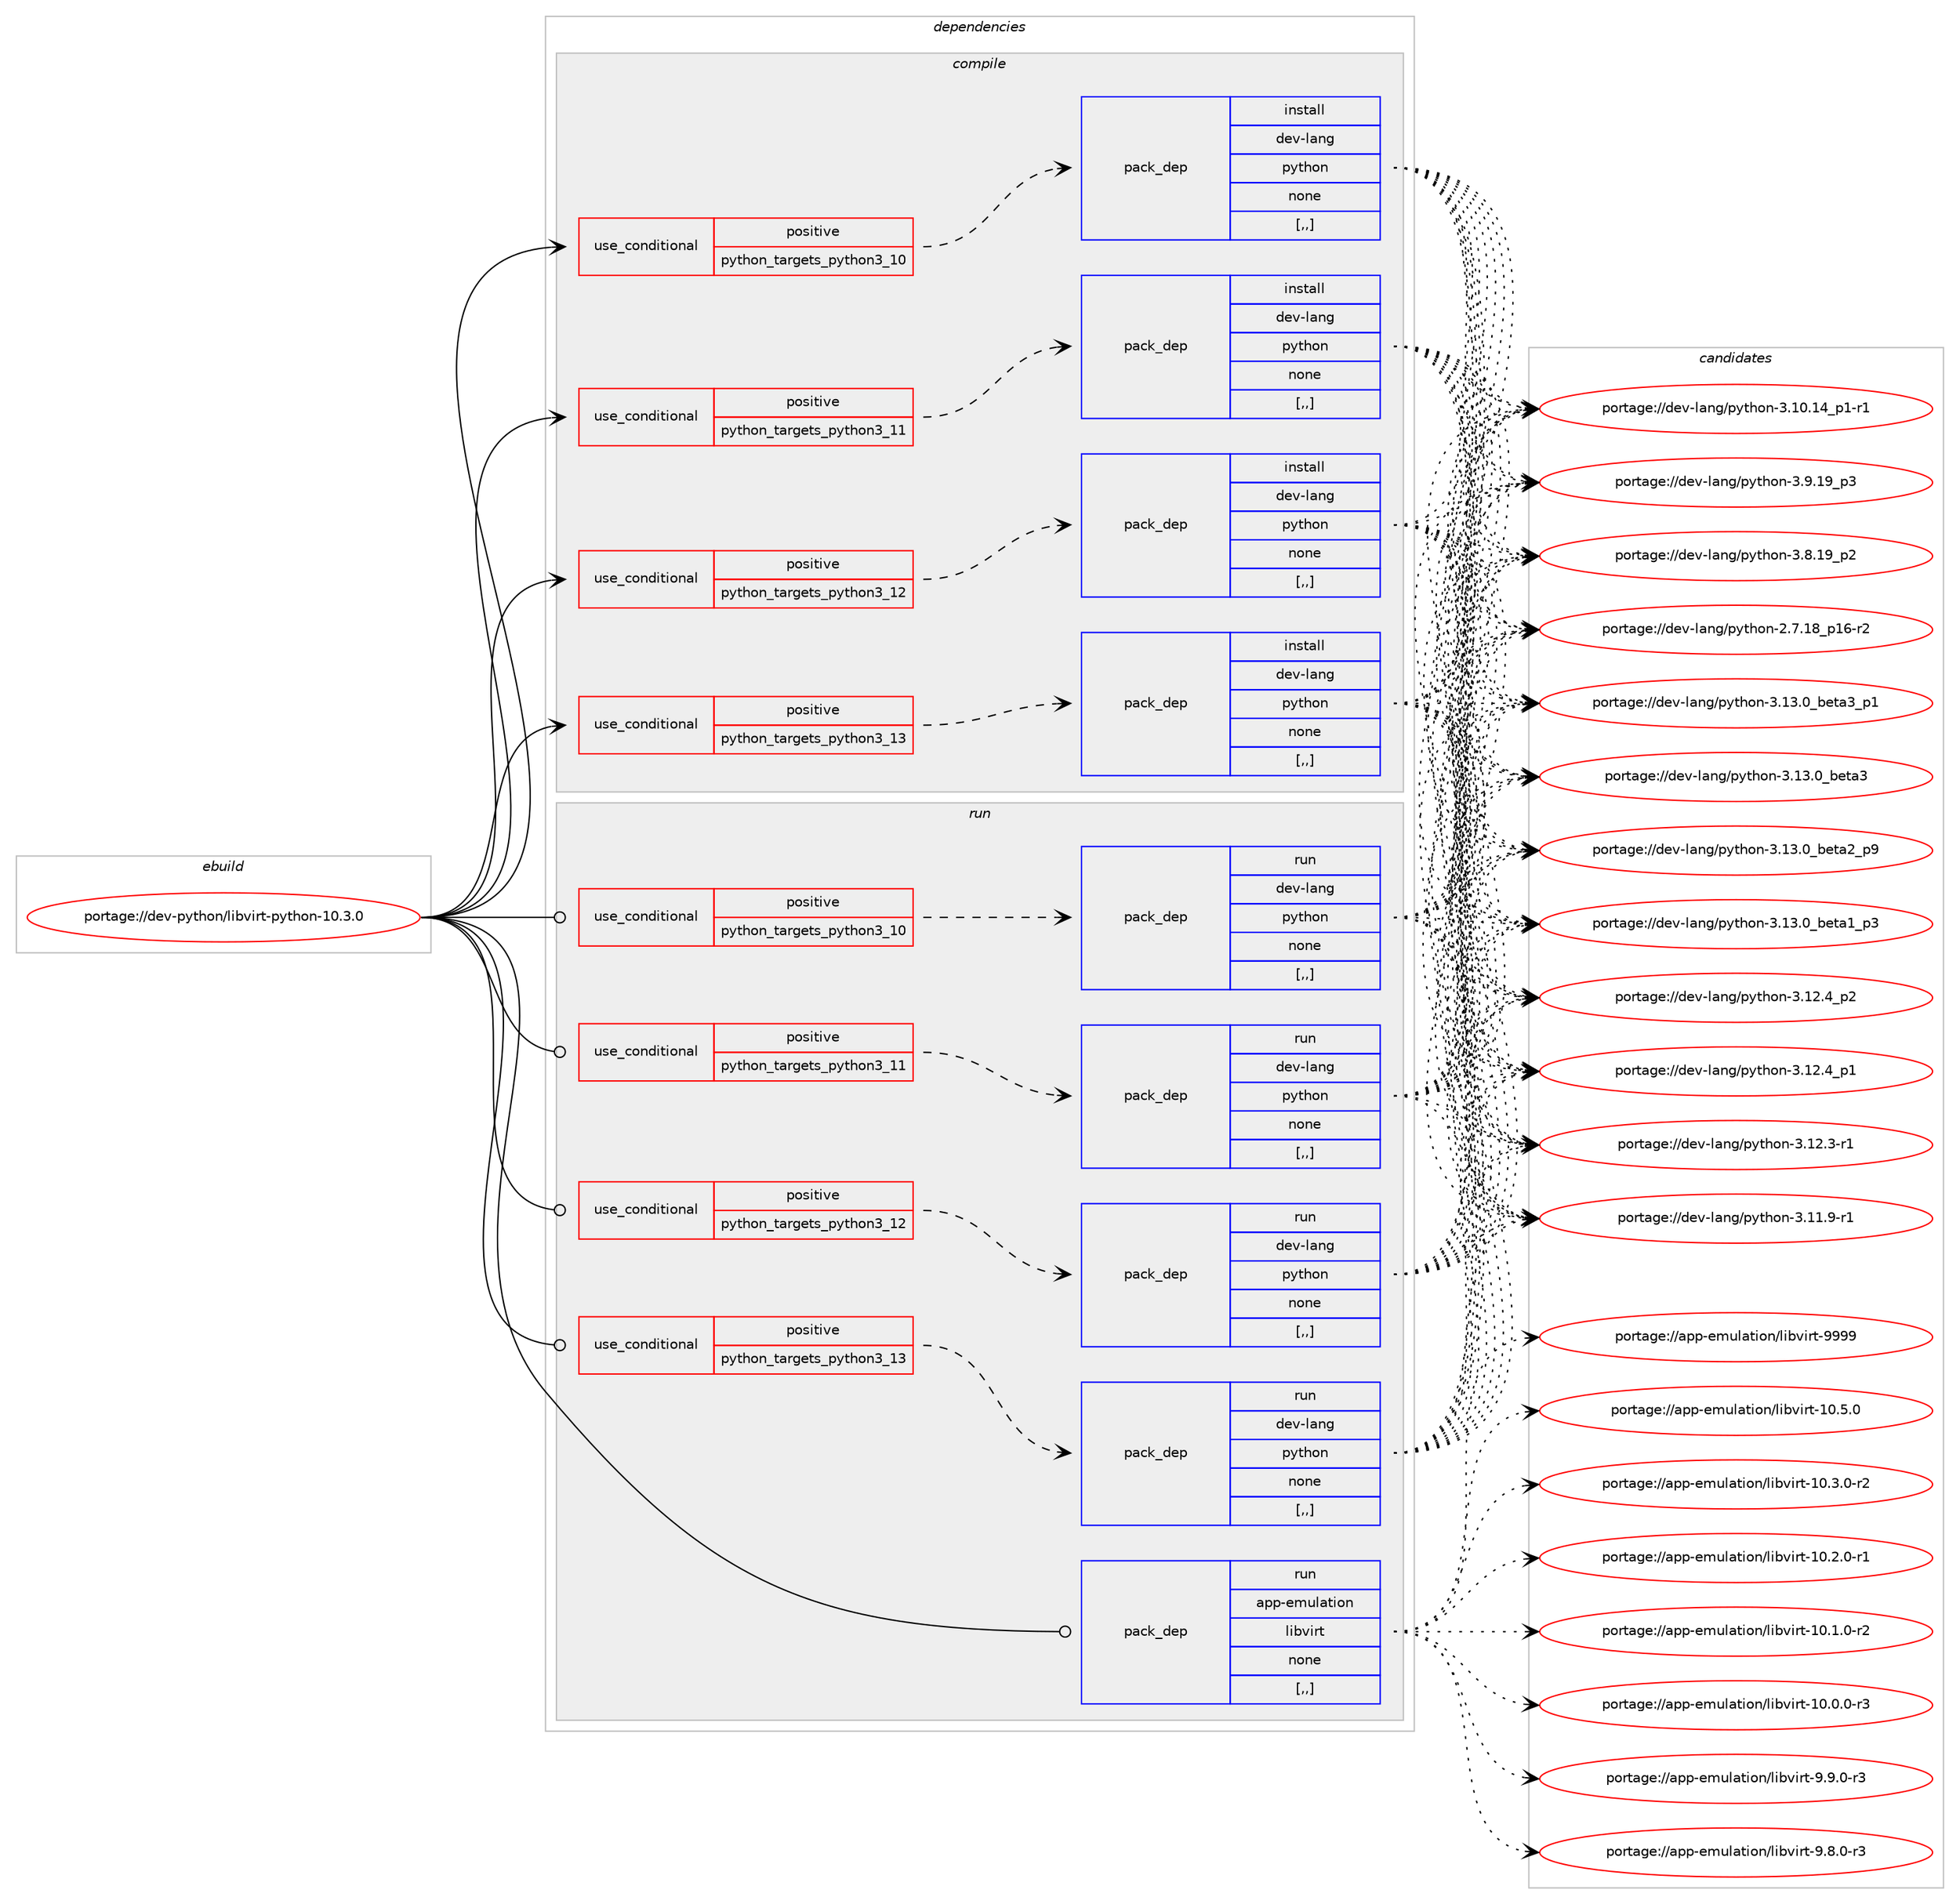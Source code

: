 digraph prolog {

# *************
# Graph options
# *************

newrank=true;
concentrate=true;
compound=true;
graph [rankdir=LR,fontname=Helvetica,fontsize=10,ranksep=1.5];#, ranksep=2.5, nodesep=0.2];
edge  [arrowhead=vee];
node  [fontname=Helvetica,fontsize=10];

# **********
# The ebuild
# **********

subgraph cluster_leftcol {
color=gray;
label=<<i>ebuild</i>>;
id [label="portage://dev-python/libvirt-python-10.3.0", color=red, width=4, href="../dev-python/libvirt-python-10.3.0.svg"];
}

# ****************
# The dependencies
# ****************

subgraph cluster_midcol {
color=gray;
label=<<i>dependencies</i>>;
subgraph cluster_compile {
fillcolor="#eeeeee";
style=filled;
label=<<i>compile</i>>;
subgraph cond34248 {
dependency149775 [label=<<TABLE BORDER="0" CELLBORDER="1" CELLSPACING="0" CELLPADDING="4"><TR><TD ROWSPAN="3" CELLPADDING="10">use_conditional</TD></TR><TR><TD>positive</TD></TR><TR><TD>python_targets_python3_10</TD></TR></TABLE>>, shape=none, color=red];
subgraph pack114278 {
dependency149776 [label=<<TABLE BORDER="0" CELLBORDER="1" CELLSPACING="0" CELLPADDING="4" WIDTH="220"><TR><TD ROWSPAN="6" CELLPADDING="30">pack_dep</TD></TR><TR><TD WIDTH="110">install</TD></TR><TR><TD>dev-lang</TD></TR><TR><TD>python</TD></TR><TR><TD>none</TD></TR><TR><TD>[,,]</TD></TR></TABLE>>, shape=none, color=blue];
}
dependency149775:e -> dependency149776:w [weight=20,style="dashed",arrowhead="vee"];
}
id:e -> dependency149775:w [weight=20,style="solid",arrowhead="vee"];
subgraph cond34249 {
dependency149777 [label=<<TABLE BORDER="0" CELLBORDER="1" CELLSPACING="0" CELLPADDING="4"><TR><TD ROWSPAN="3" CELLPADDING="10">use_conditional</TD></TR><TR><TD>positive</TD></TR><TR><TD>python_targets_python3_11</TD></TR></TABLE>>, shape=none, color=red];
subgraph pack114279 {
dependency149778 [label=<<TABLE BORDER="0" CELLBORDER="1" CELLSPACING="0" CELLPADDING="4" WIDTH="220"><TR><TD ROWSPAN="6" CELLPADDING="30">pack_dep</TD></TR><TR><TD WIDTH="110">install</TD></TR><TR><TD>dev-lang</TD></TR><TR><TD>python</TD></TR><TR><TD>none</TD></TR><TR><TD>[,,]</TD></TR></TABLE>>, shape=none, color=blue];
}
dependency149777:e -> dependency149778:w [weight=20,style="dashed",arrowhead="vee"];
}
id:e -> dependency149777:w [weight=20,style="solid",arrowhead="vee"];
subgraph cond34250 {
dependency149779 [label=<<TABLE BORDER="0" CELLBORDER="1" CELLSPACING="0" CELLPADDING="4"><TR><TD ROWSPAN="3" CELLPADDING="10">use_conditional</TD></TR><TR><TD>positive</TD></TR><TR><TD>python_targets_python3_12</TD></TR></TABLE>>, shape=none, color=red];
subgraph pack114280 {
dependency149780 [label=<<TABLE BORDER="0" CELLBORDER="1" CELLSPACING="0" CELLPADDING="4" WIDTH="220"><TR><TD ROWSPAN="6" CELLPADDING="30">pack_dep</TD></TR><TR><TD WIDTH="110">install</TD></TR><TR><TD>dev-lang</TD></TR><TR><TD>python</TD></TR><TR><TD>none</TD></TR><TR><TD>[,,]</TD></TR></TABLE>>, shape=none, color=blue];
}
dependency149779:e -> dependency149780:w [weight=20,style="dashed",arrowhead="vee"];
}
id:e -> dependency149779:w [weight=20,style="solid",arrowhead="vee"];
subgraph cond34251 {
dependency149781 [label=<<TABLE BORDER="0" CELLBORDER="1" CELLSPACING="0" CELLPADDING="4"><TR><TD ROWSPAN="3" CELLPADDING="10">use_conditional</TD></TR><TR><TD>positive</TD></TR><TR><TD>python_targets_python3_13</TD></TR></TABLE>>, shape=none, color=red];
subgraph pack114281 {
dependency149782 [label=<<TABLE BORDER="0" CELLBORDER="1" CELLSPACING="0" CELLPADDING="4" WIDTH="220"><TR><TD ROWSPAN="6" CELLPADDING="30">pack_dep</TD></TR><TR><TD WIDTH="110">install</TD></TR><TR><TD>dev-lang</TD></TR><TR><TD>python</TD></TR><TR><TD>none</TD></TR><TR><TD>[,,]</TD></TR></TABLE>>, shape=none, color=blue];
}
dependency149781:e -> dependency149782:w [weight=20,style="dashed",arrowhead="vee"];
}
id:e -> dependency149781:w [weight=20,style="solid",arrowhead="vee"];
}
subgraph cluster_compileandrun {
fillcolor="#eeeeee";
style=filled;
label=<<i>compile and run</i>>;
}
subgraph cluster_run {
fillcolor="#eeeeee";
style=filled;
label=<<i>run</i>>;
subgraph cond34252 {
dependency149783 [label=<<TABLE BORDER="0" CELLBORDER="1" CELLSPACING="0" CELLPADDING="4"><TR><TD ROWSPAN="3" CELLPADDING="10">use_conditional</TD></TR><TR><TD>positive</TD></TR><TR><TD>python_targets_python3_10</TD></TR></TABLE>>, shape=none, color=red];
subgraph pack114282 {
dependency149784 [label=<<TABLE BORDER="0" CELLBORDER="1" CELLSPACING="0" CELLPADDING="4" WIDTH="220"><TR><TD ROWSPAN="6" CELLPADDING="30">pack_dep</TD></TR><TR><TD WIDTH="110">run</TD></TR><TR><TD>dev-lang</TD></TR><TR><TD>python</TD></TR><TR><TD>none</TD></TR><TR><TD>[,,]</TD></TR></TABLE>>, shape=none, color=blue];
}
dependency149783:e -> dependency149784:w [weight=20,style="dashed",arrowhead="vee"];
}
id:e -> dependency149783:w [weight=20,style="solid",arrowhead="odot"];
subgraph cond34253 {
dependency149785 [label=<<TABLE BORDER="0" CELLBORDER="1" CELLSPACING="0" CELLPADDING="4"><TR><TD ROWSPAN="3" CELLPADDING="10">use_conditional</TD></TR><TR><TD>positive</TD></TR><TR><TD>python_targets_python3_11</TD></TR></TABLE>>, shape=none, color=red];
subgraph pack114283 {
dependency149786 [label=<<TABLE BORDER="0" CELLBORDER="1" CELLSPACING="0" CELLPADDING="4" WIDTH="220"><TR><TD ROWSPAN="6" CELLPADDING="30">pack_dep</TD></TR><TR><TD WIDTH="110">run</TD></TR><TR><TD>dev-lang</TD></TR><TR><TD>python</TD></TR><TR><TD>none</TD></TR><TR><TD>[,,]</TD></TR></TABLE>>, shape=none, color=blue];
}
dependency149785:e -> dependency149786:w [weight=20,style="dashed",arrowhead="vee"];
}
id:e -> dependency149785:w [weight=20,style="solid",arrowhead="odot"];
subgraph cond34254 {
dependency149787 [label=<<TABLE BORDER="0" CELLBORDER="1" CELLSPACING="0" CELLPADDING="4"><TR><TD ROWSPAN="3" CELLPADDING="10">use_conditional</TD></TR><TR><TD>positive</TD></TR><TR><TD>python_targets_python3_12</TD></TR></TABLE>>, shape=none, color=red];
subgraph pack114284 {
dependency149788 [label=<<TABLE BORDER="0" CELLBORDER="1" CELLSPACING="0" CELLPADDING="4" WIDTH="220"><TR><TD ROWSPAN="6" CELLPADDING="30">pack_dep</TD></TR><TR><TD WIDTH="110">run</TD></TR><TR><TD>dev-lang</TD></TR><TR><TD>python</TD></TR><TR><TD>none</TD></TR><TR><TD>[,,]</TD></TR></TABLE>>, shape=none, color=blue];
}
dependency149787:e -> dependency149788:w [weight=20,style="dashed",arrowhead="vee"];
}
id:e -> dependency149787:w [weight=20,style="solid",arrowhead="odot"];
subgraph cond34255 {
dependency149789 [label=<<TABLE BORDER="0" CELLBORDER="1" CELLSPACING="0" CELLPADDING="4"><TR><TD ROWSPAN="3" CELLPADDING="10">use_conditional</TD></TR><TR><TD>positive</TD></TR><TR><TD>python_targets_python3_13</TD></TR></TABLE>>, shape=none, color=red];
subgraph pack114285 {
dependency149790 [label=<<TABLE BORDER="0" CELLBORDER="1" CELLSPACING="0" CELLPADDING="4" WIDTH="220"><TR><TD ROWSPAN="6" CELLPADDING="30">pack_dep</TD></TR><TR><TD WIDTH="110">run</TD></TR><TR><TD>dev-lang</TD></TR><TR><TD>python</TD></TR><TR><TD>none</TD></TR><TR><TD>[,,]</TD></TR></TABLE>>, shape=none, color=blue];
}
dependency149789:e -> dependency149790:w [weight=20,style="dashed",arrowhead="vee"];
}
id:e -> dependency149789:w [weight=20,style="solid",arrowhead="odot"];
subgraph pack114286 {
dependency149791 [label=<<TABLE BORDER="0" CELLBORDER="1" CELLSPACING="0" CELLPADDING="4" WIDTH="220"><TR><TD ROWSPAN="6" CELLPADDING="30">pack_dep</TD></TR><TR><TD WIDTH="110">run</TD></TR><TR><TD>app-emulation</TD></TR><TR><TD>libvirt</TD></TR><TR><TD>none</TD></TR><TR><TD>[,,]</TD></TR></TABLE>>, shape=none, color=blue];
}
id:e -> dependency149791:w [weight=20,style="solid",arrowhead="odot"];
}
}

# **************
# The candidates
# **************

subgraph cluster_choices {
rank=same;
color=gray;
label=<<i>candidates</i>>;

subgraph choice114278 {
color=black;
nodesep=1;
choice10010111845108971101034711212111610411111045514649514648959810111697519511249 [label="portage://dev-lang/python-3.13.0_beta3_p1", color=red, width=4,href="../dev-lang/python-3.13.0_beta3_p1.svg"];
choice1001011184510897110103471121211161041111104551464951464895981011169751 [label="portage://dev-lang/python-3.13.0_beta3", color=red, width=4,href="../dev-lang/python-3.13.0_beta3.svg"];
choice10010111845108971101034711212111610411111045514649514648959810111697509511257 [label="portage://dev-lang/python-3.13.0_beta2_p9", color=red, width=4,href="../dev-lang/python-3.13.0_beta2_p9.svg"];
choice10010111845108971101034711212111610411111045514649514648959810111697499511251 [label="portage://dev-lang/python-3.13.0_beta1_p3", color=red, width=4,href="../dev-lang/python-3.13.0_beta1_p3.svg"];
choice100101118451089711010347112121116104111110455146495046529511250 [label="portage://dev-lang/python-3.12.4_p2", color=red, width=4,href="../dev-lang/python-3.12.4_p2.svg"];
choice100101118451089711010347112121116104111110455146495046529511249 [label="portage://dev-lang/python-3.12.4_p1", color=red, width=4,href="../dev-lang/python-3.12.4_p1.svg"];
choice100101118451089711010347112121116104111110455146495046514511449 [label="portage://dev-lang/python-3.12.3-r1", color=red, width=4,href="../dev-lang/python-3.12.3-r1.svg"];
choice100101118451089711010347112121116104111110455146494946574511449 [label="portage://dev-lang/python-3.11.9-r1", color=red, width=4,href="../dev-lang/python-3.11.9-r1.svg"];
choice100101118451089711010347112121116104111110455146494846495295112494511449 [label="portage://dev-lang/python-3.10.14_p1-r1", color=red, width=4,href="../dev-lang/python-3.10.14_p1-r1.svg"];
choice100101118451089711010347112121116104111110455146574649579511251 [label="portage://dev-lang/python-3.9.19_p3", color=red, width=4,href="../dev-lang/python-3.9.19_p3.svg"];
choice100101118451089711010347112121116104111110455146564649579511250 [label="portage://dev-lang/python-3.8.19_p2", color=red, width=4,href="../dev-lang/python-3.8.19_p2.svg"];
choice100101118451089711010347112121116104111110455046554649569511249544511450 [label="portage://dev-lang/python-2.7.18_p16-r2", color=red, width=4,href="../dev-lang/python-2.7.18_p16-r2.svg"];
dependency149776:e -> choice10010111845108971101034711212111610411111045514649514648959810111697519511249:w [style=dotted,weight="100"];
dependency149776:e -> choice1001011184510897110103471121211161041111104551464951464895981011169751:w [style=dotted,weight="100"];
dependency149776:e -> choice10010111845108971101034711212111610411111045514649514648959810111697509511257:w [style=dotted,weight="100"];
dependency149776:e -> choice10010111845108971101034711212111610411111045514649514648959810111697499511251:w [style=dotted,weight="100"];
dependency149776:e -> choice100101118451089711010347112121116104111110455146495046529511250:w [style=dotted,weight="100"];
dependency149776:e -> choice100101118451089711010347112121116104111110455146495046529511249:w [style=dotted,weight="100"];
dependency149776:e -> choice100101118451089711010347112121116104111110455146495046514511449:w [style=dotted,weight="100"];
dependency149776:e -> choice100101118451089711010347112121116104111110455146494946574511449:w [style=dotted,weight="100"];
dependency149776:e -> choice100101118451089711010347112121116104111110455146494846495295112494511449:w [style=dotted,weight="100"];
dependency149776:e -> choice100101118451089711010347112121116104111110455146574649579511251:w [style=dotted,weight="100"];
dependency149776:e -> choice100101118451089711010347112121116104111110455146564649579511250:w [style=dotted,weight="100"];
dependency149776:e -> choice100101118451089711010347112121116104111110455046554649569511249544511450:w [style=dotted,weight="100"];
}
subgraph choice114279 {
color=black;
nodesep=1;
choice10010111845108971101034711212111610411111045514649514648959810111697519511249 [label="portage://dev-lang/python-3.13.0_beta3_p1", color=red, width=4,href="../dev-lang/python-3.13.0_beta3_p1.svg"];
choice1001011184510897110103471121211161041111104551464951464895981011169751 [label="portage://dev-lang/python-3.13.0_beta3", color=red, width=4,href="../dev-lang/python-3.13.0_beta3.svg"];
choice10010111845108971101034711212111610411111045514649514648959810111697509511257 [label="portage://dev-lang/python-3.13.0_beta2_p9", color=red, width=4,href="../dev-lang/python-3.13.0_beta2_p9.svg"];
choice10010111845108971101034711212111610411111045514649514648959810111697499511251 [label="portage://dev-lang/python-3.13.0_beta1_p3", color=red, width=4,href="../dev-lang/python-3.13.0_beta1_p3.svg"];
choice100101118451089711010347112121116104111110455146495046529511250 [label="portage://dev-lang/python-3.12.4_p2", color=red, width=4,href="../dev-lang/python-3.12.4_p2.svg"];
choice100101118451089711010347112121116104111110455146495046529511249 [label="portage://dev-lang/python-3.12.4_p1", color=red, width=4,href="../dev-lang/python-3.12.4_p1.svg"];
choice100101118451089711010347112121116104111110455146495046514511449 [label="portage://dev-lang/python-3.12.3-r1", color=red, width=4,href="../dev-lang/python-3.12.3-r1.svg"];
choice100101118451089711010347112121116104111110455146494946574511449 [label="portage://dev-lang/python-3.11.9-r1", color=red, width=4,href="../dev-lang/python-3.11.9-r1.svg"];
choice100101118451089711010347112121116104111110455146494846495295112494511449 [label="portage://dev-lang/python-3.10.14_p1-r1", color=red, width=4,href="../dev-lang/python-3.10.14_p1-r1.svg"];
choice100101118451089711010347112121116104111110455146574649579511251 [label="portage://dev-lang/python-3.9.19_p3", color=red, width=4,href="../dev-lang/python-3.9.19_p3.svg"];
choice100101118451089711010347112121116104111110455146564649579511250 [label="portage://dev-lang/python-3.8.19_p2", color=red, width=4,href="../dev-lang/python-3.8.19_p2.svg"];
choice100101118451089711010347112121116104111110455046554649569511249544511450 [label="portage://dev-lang/python-2.7.18_p16-r2", color=red, width=4,href="../dev-lang/python-2.7.18_p16-r2.svg"];
dependency149778:e -> choice10010111845108971101034711212111610411111045514649514648959810111697519511249:w [style=dotted,weight="100"];
dependency149778:e -> choice1001011184510897110103471121211161041111104551464951464895981011169751:w [style=dotted,weight="100"];
dependency149778:e -> choice10010111845108971101034711212111610411111045514649514648959810111697509511257:w [style=dotted,weight="100"];
dependency149778:e -> choice10010111845108971101034711212111610411111045514649514648959810111697499511251:w [style=dotted,weight="100"];
dependency149778:e -> choice100101118451089711010347112121116104111110455146495046529511250:w [style=dotted,weight="100"];
dependency149778:e -> choice100101118451089711010347112121116104111110455146495046529511249:w [style=dotted,weight="100"];
dependency149778:e -> choice100101118451089711010347112121116104111110455146495046514511449:w [style=dotted,weight="100"];
dependency149778:e -> choice100101118451089711010347112121116104111110455146494946574511449:w [style=dotted,weight="100"];
dependency149778:e -> choice100101118451089711010347112121116104111110455146494846495295112494511449:w [style=dotted,weight="100"];
dependency149778:e -> choice100101118451089711010347112121116104111110455146574649579511251:w [style=dotted,weight="100"];
dependency149778:e -> choice100101118451089711010347112121116104111110455146564649579511250:w [style=dotted,weight="100"];
dependency149778:e -> choice100101118451089711010347112121116104111110455046554649569511249544511450:w [style=dotted,weight="100"];
}
subgraph choice114280 {
color=black;
nodesep=1;
choice10010111845108971101034711212111610411111045514649514648959810111697519511249 [label="portage://dev-lang/python-3.13.0_beta3_p1", color=red, width=4,href="../dev-lang/python-3.13.0_beta3_p1.svg"];
choice1001011184510897110103471121211161041111104551464951464895981011169751 [label="portage://dev-lang/python-3.13.0_beta3", color=red, width=4,href="../dev-lang/python-3.13.0_beta3.svg"];
choice10010111845108971101034711212111610411111045514649514648959810111697509511257 [label="portage://dev-lang/python-3.13.0_beta2_p9", color=red, width=4,href="../dev-lang/python-3.13.0_beta2_p9.svg"];
choice10010111845108971101034711212111610411111045514649514648959810111697499511251 [label="portage://dev-lang/python-3.13.0_beta1_p3", color=red, width=4,href="../dev-lang/python-3.13.0_beta1_p3.svg"];
choice100101118451089711010347112121116104111110455146495046529511250 [label="portage://dev-lang/python-3.12.4_p2", color=red, width=4,href="../dev-lang/python-3.12.4_p2.svg"];
choice100101118451089711010347112121116104111110455146495046529511249 [label="portage://dev-lang/python-3.12.4_p1", color=red, width=4,href="../dev-lang/python-3.12.4_p1.svg"];
choice100101118451089711010347112121116104111110455146495046514511449 [label="portage://dev-lang/python-3.12.3-r1", color=red, width=4,href="../dev-lang/python-3.12.3-r1.svg"];
choice100101118451089711010347112121116104111110455146494946574511449 [label="portage://dev-lang/python-3.11.9-r1", color=red, width=4,href="../dev-lang/python-3.11.9-r1.svg"];
choice100101118451089711010347112121116104111110455146494846495295112494511449 [label="portage://dev-lang/python-3.10.14_p1-r1", color=red, width=4,href="../dev-lang/python-3.10.14_p1-r1.svg"];
choice100101118451089711010347112121116104111110455146574649579511251 [label="portage://dev-lang/python-3.9.19_p3", color=red, width=4,href="../dev-lang/python-3.9.19_p3.svg"];
choice100101118451089711010347112121116104111110455146564649579511250 [label="portage://dev-lang/python-3.8.19_p2", color=red, width=4,href="../dev-lang/python-3.8.19_p2.svg"];
choice100101118451089711010347112121116104111110455046554649569511249544511450 [label="portage://dev-lang/python-2.7.18_p16-r2", color=red, width=4,href="../dev-lang/python-2.7.18_p16-r2.svg"];
dependency149780:e -> choice10010111845108971101034711212111610411111045514649514648959810111697519511249:w [style=dotted,weight="100"];
dependency149780:e -> choice1001011184510897110103471121211161041111104551464951464895981011169751:w [style=dotted,weight="100"];
dependency149780:e -> choice10010111845108971101034711212111610411111045514649514648959810111697509511257:w [style=dotted,weight="100"];
dependency149780:e -> choice10010111845108971101034711212111610411111045514649514648959810111697499511251:w [style=dotted,weight="100"];
dependency149780:e -> choice100101118451089711010347112121116104111110455146495046529511250:w [style=dotted,weight="100"];
dependency149780:e -> choice100101118451089711010347112121116104111110455146495046529511249:w [style=dotted,weight="100"];
dependency149780:e -> choice100101118451089711010347112121116104111110455146495046514511449:w [style=dotted,weight="100"];
dependency149780:e -> choice100101118451089711010347112121116104111110455146494946574511449:w [style=dotted,weight="100"];
dependency149780:e -> choice100101118451089711010347112121116104111110455146494846495295112494511449:w [style=dotted,weight="100"];
dependency149780:e -> choice100101118451089711010347112121116104111110455146574649579511251:w [style=dotted,weight="100"];
dependency149780:e -> choice100101118451089711010347112121116104111110455146564649579511250:w [style=dotted,weight="100"];
dependency149780:e -> choice100101118451089711010347112121116104111110455046554649569511249544511450:w [style=dotted,weight="100"];
}
subgraph choice114281 {
color=black;
nodesep=1;
choice10010111845108971101034711212111610411111045514649514648959810111697519511249 [label="portage://dev-lang/python-3.13.0_beta3_p1", color=red, width=4,href="../dev-lang/python-3.13.0_beta3_p1.svg"];
choice1001011184510897110103471121211161041111104551464951464895981011169751 [label="portage://dev-lang/python-3.13.0_beta3", color=red, width=4,href="../dev-lang/python-3.13.0_beta3.svg"];
choice10010111845108971101034711212111610411111045514649514648959810111697509511257 [label="portage://dev-lang/python-3.13.0_beta2_p9", color=red, width=4,href="../dev-lang/python-3.13.0_beta2_p9.svg"];
choice10010111845108971101034711212111610411111045514649514648959810111697499511251 [label="portage://dev-lang/python-3.13.0_beta1_p3", color=red, width=4,href="../dev-lang/python-3.13.0_beta1_p3.svg"];
choice100101118451089711010347112121116104111110455146495046529511250 [label="portage://dev-lang/python-3.12.4_p2", color=red, width=4,href="../dev-lang/python-3.12.4_p2.svg"];
choice100101118451089711010347112121116104111110455146495046529511249 [label="portage://dev-lang/python-3.12.4_p1", color=red, width=4,href="../dev-lang/python-3.12.4_p1.svg"];
choice100101118451089711010347112121116104111110455146495046514511449 [label="portage://dev-lang/python-3.12.3-r1", color=red, width=4,href="../dev-lang/python-3.12.3-r1.svg"];
choice100101118451089711010347112121116104111110455146494946574511449 [label="portage://dev-lang/python-3.11.9-r1", color=red, width=4,href="../dev-lang/python-3.11.9-r1.svg"];
choice100101118451089711010347112121116104111110455146494846495295112494511449 [label="portage://dev-lang/python-3.10.14_p1-r1", color=red, width=4,href="../dev-lang/python-3.10.14_p1-r1.svg"];
choice100101118451089711010347112121116104111110455146574649579511251 [label="portage://dev-lang/python-3.9.19_p3", color=red, width=4,href="../dev-lang/python-3.9.19_p3.svg"];
choice100101118451089711010347112121116104111110455146564649579511250 [label="portage://dev-lang/python-3.8.19_p2", color=red, width=4,href="../dev-lang/python-3.8.19_p2.svg"];
choice100101118451089711010347112121116104111110455046554649569511249544511450 [label="portage://dev-lang/python-2.7.18_p16-r2", color=red, width=4,href="../dev-lang/python-2.7.18_p16-r2.svg"];
dependency149782:e -> choice10010111845108971101034711212111610411111045514649514648959810111697519511249:w [style=dotted,weight="100"];
dependency149782:e -> choice1001011184510897110103471121211161041111104551464951464895981011169751:w [style=dotted,weight="100"];
dependency149782:e -> choice10010111845108971101034711212111610411111045514649514648959810111697509511257:w [style=dotted,weight="100"];
dependency149782:e -> choice10010111845108971101034711212111610411111045514649514648959810111697499511251:w [style=dotted,weight="100"];
dependency149782:e -> choice100101118451089711010347112121116104111110455146495046529511250:w [style=dotted,weight="100"];
dependency149782:e -> choice100101118451089711010347112121116104111110455146495046529511249:w [style=dotted,weight="100"];
dependency149782:e -> choice100101118451089711010347112121116104111110455146495046514511449:w [style=dotted,weight="100"];
dependency149782:e -> choice100101118451089711010347112121116104111110455146494946574511449:w [style=dotted,weight="100"];
dependency149782:e -> choice100101118451089711010347112121116104111110455146494846495295112494511449:w [style=dotted,weight="100"];
dependency149782:e -> choice100101118451089711010347112121116104111110455146574649579511251:w [style=dotted,weight="100"];
dependency149782:e -> choice100101118451089711010347112121116104111110455146564649579511250:w [style=dotted,weight="100"];
dependency149782:e -> choice100101118451089711010347112121116104111110455046554649569511249544511450:w [style=dotted,weight="100"];
}
subgraph choice114282 {
color=black;
nodesep=1;
choice10010111845108971101034711212111610411111045514649514648959810111697519511249 [label="portage://dev-lang/python-3.13.0_beta3_p1", color=red, width=4,href="../dev-lang/python-3.13.0_beta3_p1.svg"];
choice1001011184510897110103471121211161041111104551464951464895981011169751 [label="portage://dev-lang/python-3.13.0_beta3", color=red, width=4,href="../dev-lang/python-3.13.0_beta3.svg"];
choice10010111845108971101034711212111610411111045514649514648959810111697509511257 [label="portage://dev-lang/python-3.13.0_beta2_p9", color=red, width=4,href="../dev-lang/python-3.13.0_beta2_p9.svg"];
choice10010111845108971101034711212111610411111045514649514648959810111697499511251 [label="portage://dev-lang/python-3.13.0_beta1_p3", color=red, width=4,href="../dev-lang/python-3.13.0_beta1_p3.svg"];
choice100101118451089711010347112121116104111110455146495046529511250 [label="portage://dev-lang/python-3.12.4_p2", color=red, width=4,href="../dev-lang/python-3.12.4_p2.svg"];
choice100101118451089711010347112121116104111110455146495046529511249 [label="portage://dev-lang/python-3.12.4_p1", color=red, width=4,href="../dev-lang/python-3.12.4_p1.svg"];
choice100101118451089711010347112121116104111110455146495046514511449 [label="portage://dev-lang/python-3.12.3-r1", color=red, width=4,href="../dev-lang/python-3.12.3-r1.svg"];
choice100101118451089711010347112121116104111110455146494946574511449 [label="portage://dev-lang/python-3.11.9-r1", color=red, width=4,href="../dev-lang/python-3.11.9-r1.svg"];
choice100101118451089711010347112121116104111110455146494846495295112494511449 [label="portage://dev-lang/python-3.10.14_p1-r1", color=red, width=4,href="../dev-lang/python-3.10.14_p1-r1.svg"];
choice100101118451089711010347112121116104111110455146574649579511251 [label="portage://dev-lang/python-3.9.19_p3", color=red, width=4,href="../dev-lang/python-3.9.19_p3.svg"];
choice100101118451089711010347112121116104111110455146564649579511250 [label="portage://dev-lang/python-3.8.19_p2", color=red, width=4,href="../dev-lang/python-3.8.19_p2.svg"];
choice100101118451089711010347112121116104111110455046554649569511249544511450 [label="portage://dev-lang/python-2.7.18_p16-r2", color=red, width=4,href="../dev-lang/python-2.7.18_p16-r2.svg"];
dependency149784:e -> choice10010111845108971101034711212111610411111045514649514648959810111697519511249:w [style=dotted,weight="100"];
dependency149784:e -> choice1001011184510897110103471121211161041111104551464951464895981011169751:w [style=dotted,weight="100"];
dependency149784:e -> choice10010111845108971101034711212111610411111045514649514648959810111697509511257:w [style=dotted,weight="100"];
dependency149784:e -> choice10010111845108971101034711212111610411111045514649514648959810111697499511251:w [style=dotted,weight="100"];
dependency149784:e -> choice100101118451089711010347112121116104111110455146495046529511250:w [style=dotted,weight="100"];
dependency149784:e -> choice100101118451089711010347112121116104111110455146495046529511249:w [style=dotted,weight="100"];
dependency149784:e -> choice100101118451089711010347112121116104111110455146495046514511449:w [style=dotted,weight="100"];
dependency149784:e -> choice100101118451089711010347112121116104111110455146494946574511449:w [style=dotted,weight="100"];
dependency149784:e -> choice100101118451089711010347112121116104111110455146494846495295112494511449:w [style=dotted,weight="100"];
dependency149784:e -> choice100101118451089711010347112121116104111110455146574649579511251:w [style=dotted,weight="100"];
dependency149784:e -> choice100101118451089711010347112121116104111110455146564649579511250:w [style=dotted,weight="100"];
dependency149784:e -> choice100101118451089711010347112121116104111110455046554649569511249544511450:w [style=dotted,weight="100"];
}
subgraph choice114283 {
color=black;
nodesep=1;
choice10010111845108971101034711212111610411111045514649514648959810111697519511249 [label="portage://dev-lang/python-3.13.0_beta3_p1", color=red, width=4,href="../dev-lang/python-3.13.0_beta3_p1.svg"];
choice1001011184510897110103471121211161041111104551464951464895981011169751 [label="portage://dev-lang/python-3.13.0_beta3", color=red, width=4,href="../dev-lang/python-3.13.0_beta3.svg"];
choice10010111845108971101034711212111610411111045514649514648959810111697509511257 [label="portage://dev-lang/python-3.13.0_beta2_p9", color=red, width=4,href="../dev-lang/python-3.13.0_beta2_p9.svg"];
choice10010111845108971101034711212111610411111045514649514648959810111697499511251 [label="portage://dev-lang/python-3.13.0_beta1_p3", color=red, width=4,href="../dev-lang/python-3.13.0_beta1_p3.svg"];
choice100101118451089711010347112121116104111110455146495046529511250 [label="portage://dev-lang/python-3.12.4_p2", color=red, width=4,href="../dev-lang/python-3.12.4_p2.svg"];
choice100101118451089711010347112121116104111110455146495046529511249 [label="portage://dev-lang/python-3.12.4_p1", color=red, width=4,href="../dev-lang/python-3.12.4_p1.svg"];
choice100101118451089711010347112121116104111110455146495046514511449 [label="portage://dev-lang/python-3.12.3-r1", color=red, width=4,href="../dev-lang/python-3.12.3-r1.svg"];
choice100101118451089711010347112121116104111110455146494946574511449 [label="portage://dev-lang/python-3.11.9-r1", color=red, width=4,href="../dev-lang/python-3.11.9-r1.svg"];
choice100101118451089711010347112121116104111110455146494846495295112494511449 [label="portage://dev-lang/python-3.10.14_p1-r1", color=red, width=4,href="../dev-lang/python-3.10.14_p1-r1.svg"];
choice100101118451089711010347112121116104111110455146574649579511251 [label="portage://dev-lang/python-3.9.19_p3", color=red, width=4,href="../dev-lang/python-3.9.19_p3.svg"];
choice100101118451089711010347112121116104111110455146564649579511250 [label="portage://dev-lang/python-3.8.19_p2", color=red, width=4,href="../dev-lang/python-3.8.19_p2.svg"];
choice100101118451089711010347112121116104111110455046554649569511249544511450 [label="portage://dev-lang/python-2.7.18_p16-r2", color=red, width=4,href="../dev-lang/python-2.7.18_p16-r2.svg"];
dependency149786:e -> choice10010111845108971101034711212111610411111045514649514648959810111697519511249:w [style=dotted,weight="100"];
dependency149786:e -> choice1001011184510897110103471121211161041111104551464951464895981011169751:w [style=dotted,weight="100"];
dependency149786:e -> choice10010111845108971101034711212111610411111045514649514648959810111697509511257:w [style=dotted,weight="100"];
dependency149786:e -> choice10010111845108971101034711212111610411111045514649514648959810111697499511251:w [style=dotted,weight="100"];
dependency149786:e -> choice100101118451089711010347112121116104111110455146495046529511250:w [style=dotted,weight="100"];
dependency149786:e -> choice100101118451089711010347112121116104111110455146495046529511249:w [style=dotted,weight="100"];
dependency149786:e -> choice100101118451089711010347112121116104111110455146495046514511449:w [style=dotted,weight="100"];
dependency149786:e -> choice100101118451089711010347112121116104111110455146494946574511449:w [style=dotted,weight="100"];
dependency149786:e -> choice100101118451089711010347112121116104111110455146494846495295112494511449:w [style=dotted,weight="100"];
dependency149786:e -> choice100101118451089711010347112121116104111110455146574649579511251:w [style=dotted,weight="100"];
dependency149786:e -> choice100101118451089711010347112121116104111110455146564649579511250:w [style=dotted,weight="100"];
dependency149786:e -> choice100101118451089711010347112121116104111110455046554649569511249544511450:w [style=dotted,weight="100"];
}
subgraph choice114284 {
color=black;
nodesep=1;
choice10010111845108971101034711212111610411111045514649514648959810111697519511249 [label="portage://dev-lang/python-3.13.0_beta3_p1", color=red, width=4,href="../dev-lang/python-3.13.0_beta3_p1.svg"];
choice1001011184510897110103471121211161041111104551464951464895981011169751 [label="portage://dev-lang/python-3.13.0_beta3", color=red, width=4,href="../dev-lang/python-3.13.0_beta3.svg"];
choice10010111845108971101034711212111610411111045514649514648959810111697509511257 [label="portage://dev-lang/python-3.13.0_beta2_p9", color=red, width=4,href="../dev-lang/python-3.13.0_beta2_p9.svg"];
choice10010111845108971101034711212111610411111045514649514648959810111697499511251 [label="portage://dev-lang/python-3.13.0_beta1_p3", color=red, width=4,href="../dev-lang/python-3.13.0_beta1_p3.svg"];
choice100101118451089711010347112121116104111110455146495046529511250 [label="portage://dev-lang/python-3.12.4_p2", color=red, width=4,href="../dev-lang/python-3.12.4_p2.svg"];
choice100101118451089711010347112121116104111110455146495046529511249 [label="portage://dev-lang/python-3.12.4_p1", color=red, width=4,href="../dev-lang/python-3.12.4_p1.svg"];
choice100101118451089711010347112121116104111110455146495046514511449 [label="portage://dev-lang/python-3.12.3-r1", color=red, width=4,href="../dev-lang/python-3.12.3-r1.svg"];
choice100101118451089711010347112121116104111110455146494946574511449 [label="portage://dev-lang/python-3.11.9-r1", color=red, width=4,href="../dev-lang/python-3.11.9-r1.svg"];
choice100101118451089711010347112121116104111110455146494846495295112494511449 [label="portage://dev-lang/python-3.10.14_p1-r1", color=red, width=4,href="../dev-lang/python-3.10.14_p1-r1.svg"];
choice100101118451089711010347112121116104111110455146574649579511251 [label="portage://dev-lang/python-3.9.19_p3", color=red, width=4,href="../dev-lang/python-3.9.19_p3.svg"];
choice100101118451089711010347112121116104111110455146564649579511250 [label="portage://dev-lang/python-3.8.19_p2", color=red, width=4,href="../dev-lang/python-3.8.19_p2.svg"];
choice100101118451089711010347112121116104111110455046554649569511249544511450 [label="portage://dev-lang/python-2.7.18_p16-r2", color=red, width=4,href="../dev-lang/python-2.7.18_p16-r2.svg"];
dependency149788:e -> choice10010111845108971101034711212111610411111045514649514648959810111697519511249:w [style=dotted,weight="100"];
dependency149788:e -> choice1001011184510897110103471121211161041111104551464951464895981011169751:w [style=dotted,weight="100"];
dependency149788:e -> choice10010111845108971101034711212111610411111045514649514648959810111697509511257:w [style=dotted,weight="100"];
dependency149788:e -> choice10010111845108971101034711212111610411111045514649514648959810111697499511251:w [style=dotted,weight="100"];
dependency149788:e -> choice100101118451089711010347112121116104111110455146495046529511250:w [style=dotted,weight="100"];
dependency149788:e -> choice100101118451089711010347112121116104111110455146495046529511249:w [style=dotted,weight="100"];
dependency149788:e -> choice100101118451089711010347112121116104111110455146495046514511449:w [style=dotted,weight="100"];
dependency149788:e -> choice100101118451089711010347112121116104111110455146494946574511449:w [style=dotted,weight="100"];
dependency149788:e -> choice100101118451089711010347112121116104111110455146494846495295112494511449:w [style=dotted,weight="100"];
dependency149788:e -> choice100101118451089711010347112121116104111110455146574649579511251:w [style=dotted,weight="100"];
dependency149788:e -> choice100101118451089711010347112121116104111110455146564649579511250:w [style=dotted,weight="100"];
dependency149788:e -> choice100101118451089711010347112121116104111110455046554649569511249544511450:w [style=dotted,weight="100"];
}
subgraph choice114285 {
color=black;
nodesep=1;
choice10010111845108971101034711212111610411111045514649514648959810111697519511249 [label="portage://dev-lang/python-3.13.0_beta3_p1", color=red, width=4,href="../dev-lang/python-3.13.0_beta3_p1.svg"];
choice1001011184510897110103471121211161041111104551464951464895981011169751 [label="portage://dev-lang/python-3.13.0_beta3", color=red, width=4,href="../dev-lang/python-3.13.0_beta3.svg"];
choice10010111845108971101034711212111610411111045514649514648959810111697509511257 [label="portage://dev-lang/python-3.13.0_beta2_p9", color=red, width=4,href="../dev-lang/python-3.13.0_beta2_p9.svg"];
choice10010111845108971101034711212111610411111045514649514648959810111697499511251 [label="portage://dev-lang/python-3.13.0_beta1_p3", color=red, width=4,href="../dev-lang/python-3.13.0_beta1_p3.svg"];
choice100101118451089711010347112121116104111110455146495046529511250 [label="portage://dev-lang/python-3.12.4_p2", color=red, width=4,href="../dev-lang/python-3.12.4_p2.svg"];
choice100101118451089711010347112121116104111110455146495046529511249 [label="portage://dev-lang/python-3.12.4_p1", color=red, width=4,href="../dev-lang/python-3.12.4_p1.svg"];
choice100101118451089711010347112121116104111110455146495046514511449 [label="portage://dev-lang/python-3.12.3-r1", color=red, width=4,href="../dev-lang/python-3.12.3-r1.svg"];
choice100101118451089711010347112121116104111110455146494946574511449 [label="portage://dev-lang/python-3.11.9-r1", color=red, width=4,href="../dev-lang/python-3.11.9-r1.svg"];
choice100101118451089711010347112121116104111110455146494846495295112494511449 [label="portage://dev-lang/python-3.10.14_p1-r1", color=red, width=4,href="../dev-lang/python-3.10.14_p1-r1.svg"];
choice100101118451089711010347112121116104111110455146574649579511251 [label="portage://dev-lang/python-3.9.19_p3", color=red, width=4,href="../dev-lang/python-3.9.19_p3.svg"];
choice100101118451089711010347112121116104111110455146564649579511250 [label="portage://dev-lang/python-3.8.19_p2", color=red, width=4,href="../dev-lang/python-3.8.19_p2.svg"];
choice100101118451089711010347112121116104111110455046554649569511249544511450 [label="portage://dev-lang/python-2.7.18_p16-r2", color=red, width=4,href="../dev-lang/python-2.7.18_p16-r2.svg"];
dependency149790:e -> choice10010111845108971101034711212111610411111045514649514648959810111697519511249:w [style=dotted,weight="100"];
dependency149790:e -> choice1001011184510897110103471121211161041111104551464951464895981011169751:w [style=dotted,weight="100"];
dependency149790:e -> choice10010111845108971101034711212111610411111045514649514648959810111697509511257:w [style=dotted,weight="100"];
dependency149790:e -> choice10010111845108971101034711212111610411111045514649514648959810111697499511251:w [style=dotted,weight="100"];
dependency149790:e -> choice100101118451089711010347112121116104111110455146495046529511250:w [style=dotted,weight="100"];
dependency149790:e -> choice100101118451089711010347112121116104111110455146495046529511249:w [style=dotted,weight="100"];
dependency149790:e -> choice100101118451089711010347112121116104111110455146495046514511449:w [style=dotted,weight="100"];
dependency149790:e -> choice100101118451089711010347112121116104111110455146494946574511449:w [style=dotted,weight="100"];
dependency149790:e -> choice100101118451089711010347112121116104111110455146494846495295112494511449:w [style=dotted,weight="100"];
dependency149790:e -> choice100101118451089711010347112121116104111110455146574649579511251:w [style=dotted,weight="100"];
dependency149790:e -> choice100101118451089711010347112121116104111110455146564649579511250:w [style=dotted,weight="100"];
dependency149790:e -> choice100101118451089711010347112121116104111110455046554649569511249544511450:w [style=dotted,weight="100"];
}
subgraph choice114286 {
color=black;
nodesep=1;
choice97112112451011091171089711610511111047108105981181051141164557575757 [label="portage://app-emulation/libvirt-9999", color=red, width=4,href="../app-emulation/libvirt-9999.svg"];
choice971121124510110911710897116105111110471081059811810511411645494846534648 [label="portage://app-emulation/libvirt-10.5.0", color=red, width=4,href="../app-emulation/libvirt-10.5.0.svg"];
choice9711211245101109117108971161051111104710810598118105114116454948465146484511450 [label="portage://app-emulation/libvirt-10.3.0-r2", color=red, width=4,href="../app-emulation/libvirt-10.3.0-r2.svg"];
choice9711211245101109117108971161051111104710810598118105114116454948465046484511449 [label="portage://app-emulation/libvirt-10.2.0-r1", color=red, width=4,href="../app-emulation/libvirt-10.2.0-r1.svg"];
choice9711211245101109117108971161051111104710810598118105114116454948464946484511450 [label="portage://app-emulation/libvirt-10.1.0-r2", color=red, width=4,href="../app-emulation/libvirt-10.1.0-r2.svg"];
choice9711211245101109117108971161051111104710810598118105114116454948464846484511451 [label="portage://app-emulation/libvirt-10.0.0-r3", color=red, width=4,href="../app-emulation/libvirt-10.0.0-r3.svg"];
choice97112112451011091171089711610511111047108105981181051141164557465746484511451 [label="portage://app-emulation/libvirt-9.9.0-r3", color=red, width=4,href="../app-emulation/libvirt-9.9.0-r3.svg"];
choice97112112451011091171089711610511111047108105981181051141164557465646484511451 [label="portage://app-emulation/libvirt-9.8.0-r3", color=red, width=4,href="../app-emulation/libvirt-9.8.0-r3.svg"];
dependency149791:e -> choice97112112451011091171089711610511111047108105981181051141164557575757:w [style=dotted,weight="100"];
dependency149791:e -> choice971121124510110911710897116105111110471081059811810511411645494846534648:w [style=dotted,weight="100"];
dependency149791:e -> choice9711211245101109117108971161051111104710810598118105114116454948465146484511450:w [style=dotted,weight="100"];
dependency149791:e -> choice9711211245101109117108971161051111104710810598118105114116454948465046484511449:w [style=dotted,weight="100"];
dependency149791:e -> choice9711211245101109117108971161051111104710810598118105114116454948464946484511450:w [style=dotted,weight="100"];
dependency149791:e -> choice9711211245101109117108971161051111104710810598118105114116454948464846484511451:w [style=dotted,weight="100"];
dependency149791:e -> choice97112112451011091171089711610511111047108105981181051141164557465746484511451:w [style=dotted,weight="100"];
dependency149791:e -> choice97112112451011091171089711610511111047108105981181051141164557465646484511451:w [style=dotted,weight="100"];
}
}

}
